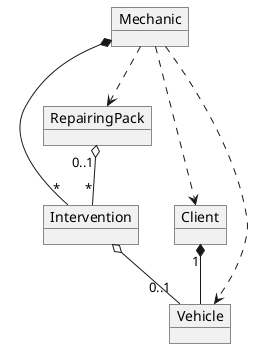 @startuml
object Mechanic
object Intervention
object Client
object Vehicle
object RepairingPack

Mechanic *-- "*" Intervention
Mechanic ..> Vehicle
Mechanic ..> RepairingPack
Mechanic ..> Client
Client "1" *-down- Vehicle
RepairingPack "0..1" o-- "*" Intervention
Intervention o-- "0..1" Vehicle
@enduml
